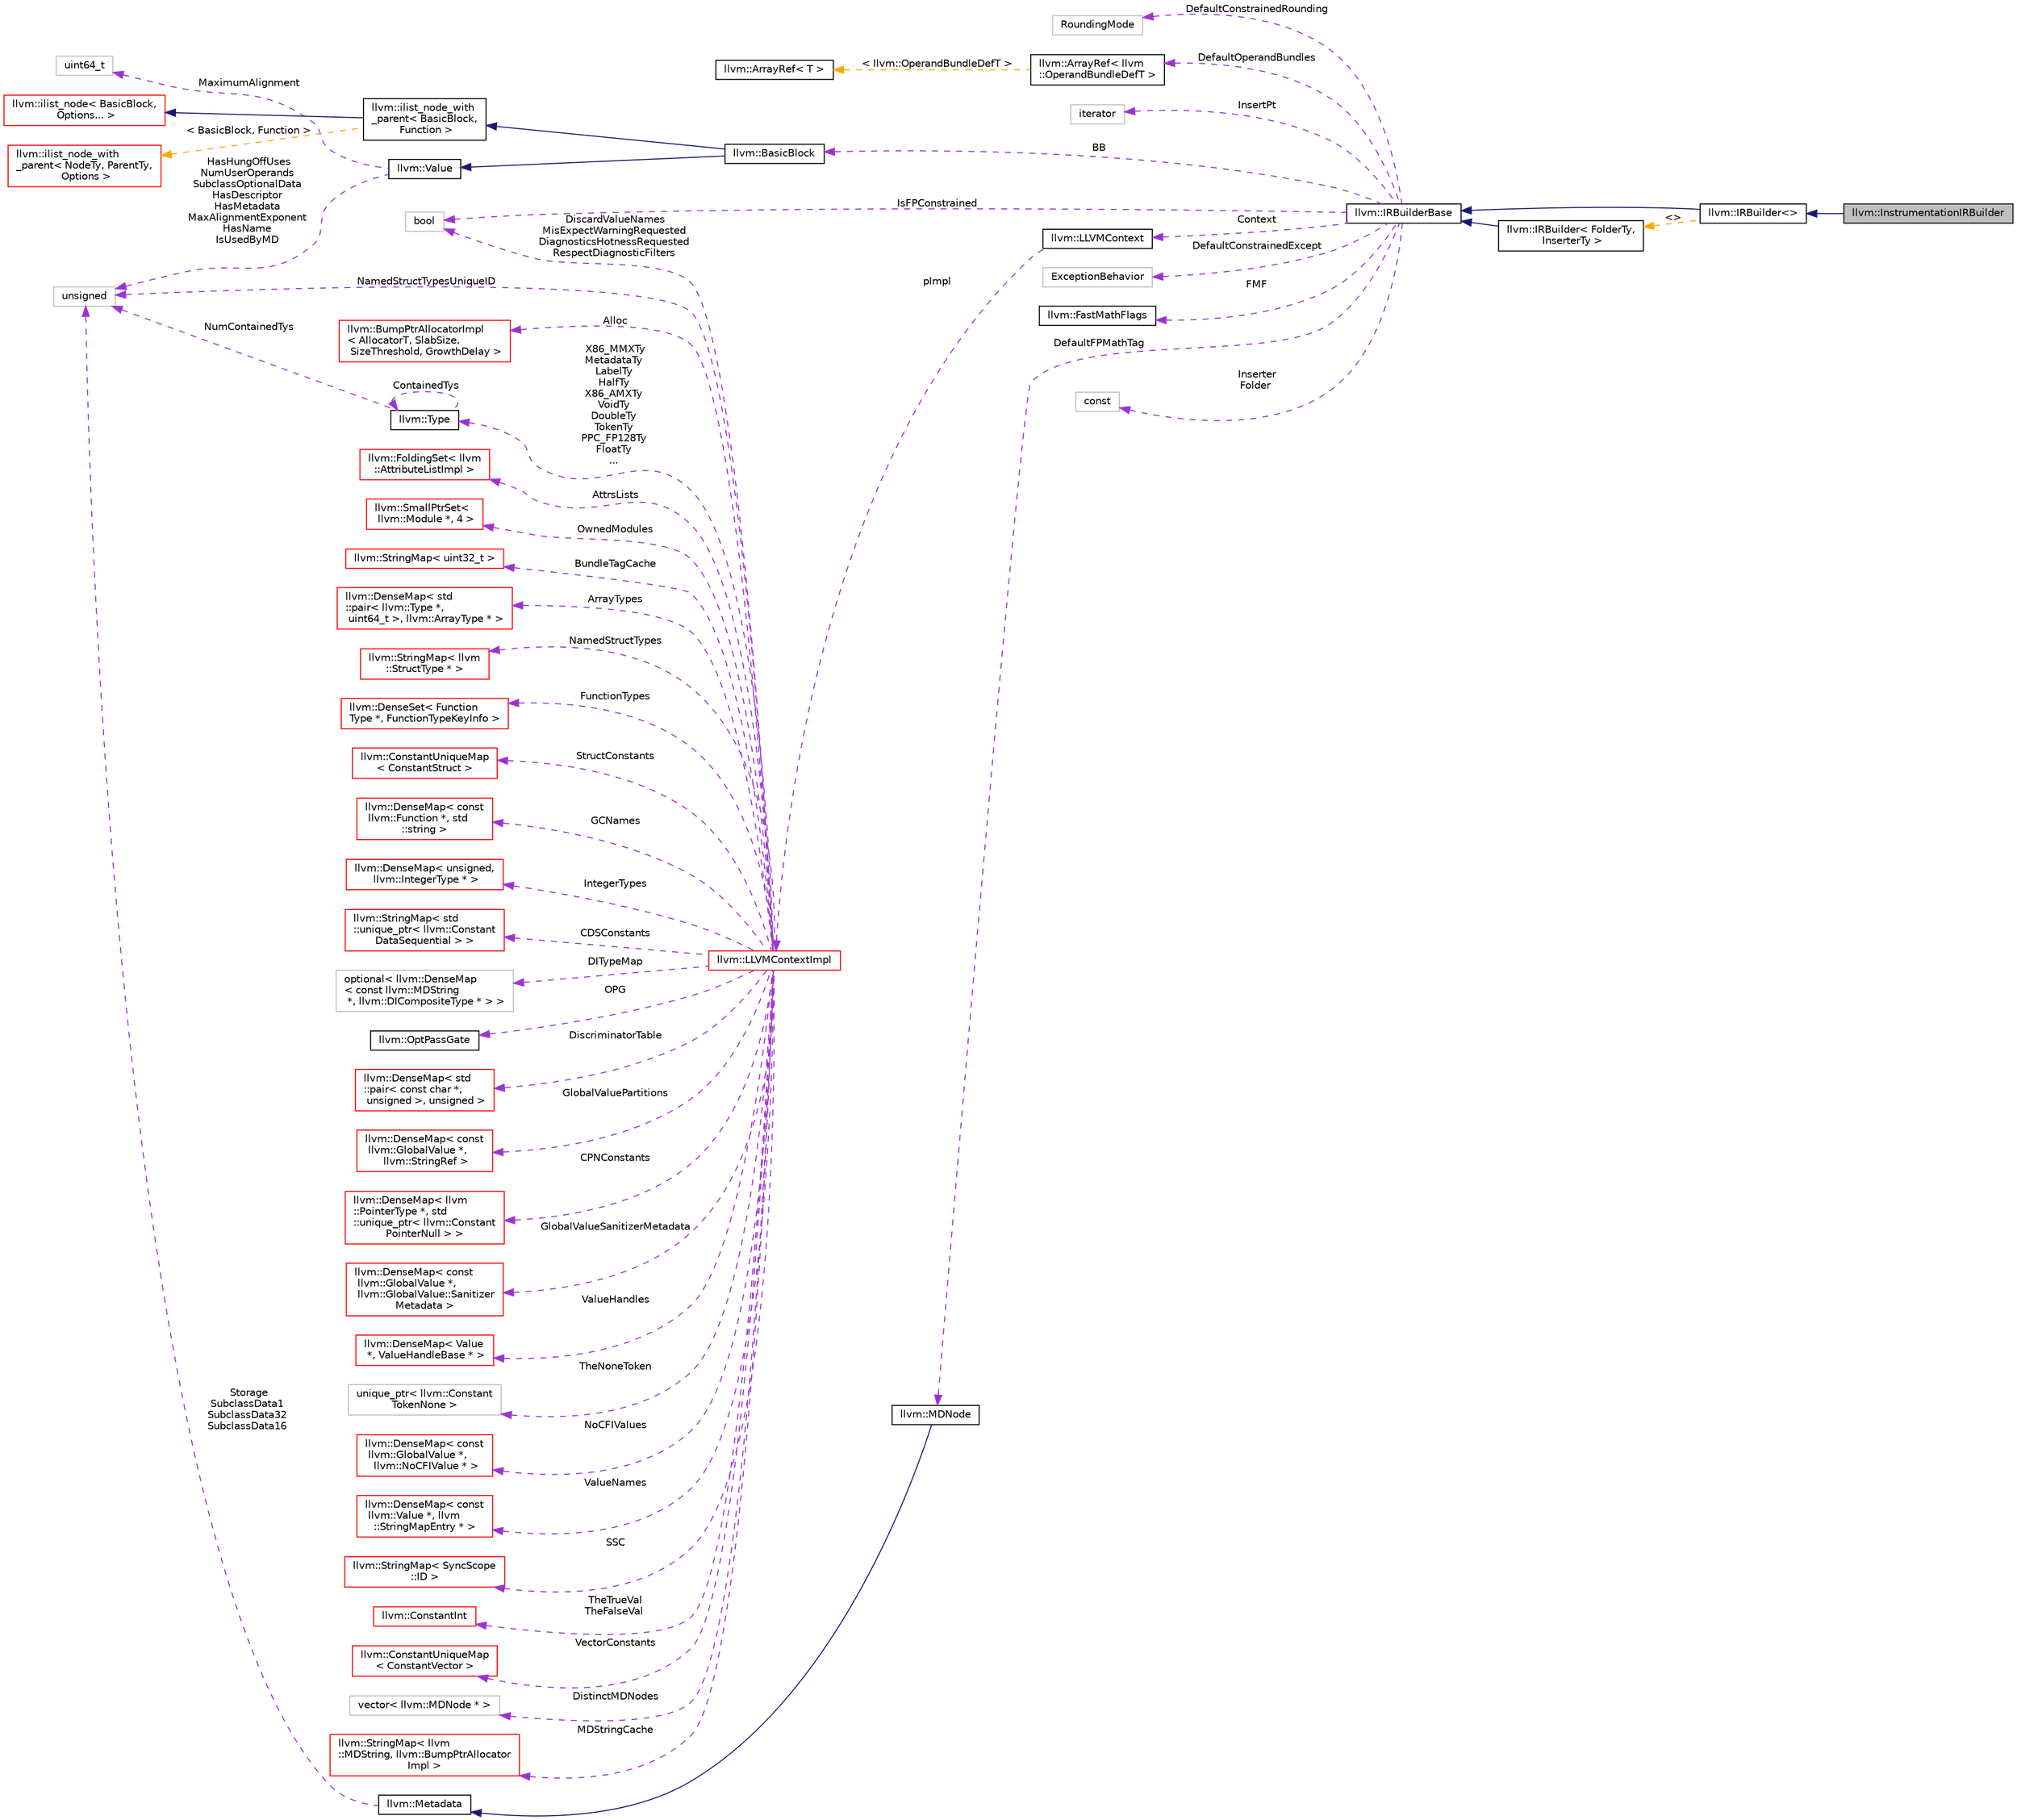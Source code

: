 digraph "llvm::InstrumentationIRBuilder"
{
 // LATEX_PDF_SIZE
  bgcolor="transparent";
  edge [fontname="Helvetica",fontsize="10",labelfontname="Helvetica",labelfontsize="10"];
  node [fontname="Helvetica",fontsize="10",shape=record];
  rankdir="LR";
  Node1 [label="llvm::InstrumentationIRBuilder",height=0.2,width=0.4,color="black", fillcolor="grey75", style="filled", fontcolor="black",tooltip=" "];
  Node2 -> Node1 [dir="back",color="midnightblue",fontsize="10",style="solid",fontname="Helvetica"];
  Node2 [label="llvm::IRBuilder\<\>",height=0.2,width=0.4,color="black",URL="$classllvm_1_1IRBuilder.html",tooltip=" "];
  Node3 -> Node2 [dir="back",color="midnightblue",fontsize="10",style="solid",fontname="Helvetica"];
  Node3 [label="llvm::IRBuilderBase",height=0.2,width=0.4,color="black",URL="$classllvm_1_1IRBuilderBase.html",tooltip="Common base class shared among various IRBuilders."];
  Node4 -> Node3 [dir="back",color="darkorchid3",fontsize="10",style="dashed",label=" DefaultConstrainedRounding" ,fontname="Helvetica"];
  Node4 [label="RoundingMode",height=0.2,width=0.4,color="grey75",tooltip=" "];
  Node5 -> Node3 [dir="back",color="darkorchid3",fontsize="10",style="dashed",label=" DefaultOperandBundles" ,fontname="Helvetica"];
  Node5 [label="llvm::ArrayRef\< llvm\l::OperandBundleDefT \>",height=0.2,width=0.4,color="black",URL="$classllvm_1_1ArrayRef.html",tooltip=" "];
  Node6 -> Node5 [dir="back",color="orange",fontsize="10",style="dashed",label=" \< llvm::OperandBundleDefT \>" ,fontname="Helvetica"];
  Node6 [label="llvm::ArrayRef\< T \>",height=0.2,width=0.4,color="black",URL="$classllvm_1_1ArrayRef.html",tooltip="ArrayRef - Represent a constant reference to an array (0 or more elements consecutively in memory),..."];
  Node7 -> Node3 [dir="back",color="darkorchid3",fontsize="10",style="dashed",label=" InsertPt" ,fontname="Helvetica"];
  Node7 [label="iterator",height=0.2,width=0.4,color="grey75",tooltip=" "];
  Node8 -> Node3 [dir="back",color="darkorchid3",fontsize="10",style="dashed",label=" BB" ,fontname="Helvetica"];
  Node8 [label="llvm::BasicBlock",height=0.2,width=0.4,color="black",URL="$classllvm_1_1BasicBlock.html",tooltip="LLVM Basic Block Representation."];
  Node9 -> Node8 [dir="back",color="midnightblue",fontsize="10",style="solid",fontname="Helvetica"];
  Node9 [label="llvm::Value",height=0.2,width=0.4,color="black",URL="$classllvm_1_1Value.html",tooltip="LLVM Value Representation."];
  Node10 -> Node9 [dir="back",color="darkorchid3",fontsize="10",style="dashed",label=" MaximumAlignment" ,fontname="Helvetica"];
  Node10 [label="uint64_t",height=0.2,width=0.4,color="grey75",tooltip=" "];
  Node11 -> Node9 [dir="back",color="darkorchid3",fontsize="10",style="dashed",label=" HasHungOffUses\nNumUserOperands\nSubclassOptionalData\nHasDescriptor\nHasMetadata\nMaxAlignmentExponent\nHasName\nIsUsedByMD" ,fontname="Helvetica"];
  Node11 [label="unsigned",height=0.2,width=0.4,color="grey75",tooltip=" "];
  Node12 -> Node8 [dir="back",color="midnightblue",fontsize="10",style="solid",fontname="Helvetica"];
  Node12 [label="llvm::ilist_node_with\l_parent\< BasicBlock,\l Function \>",height=0.2,width=0.4,color="black",URL="$classllvm_1_1ilist__node__with__parent.html",tooltip=" "];
  Node13 -> Node12 [dir="back",color="midnightblue",fontsize="10",style="solid",fontname="Helvetica"];
  Node13 [label="llvm::ilist_node\< BasicBlock,\l Options... \>",height=0.2,width=0.4,color="red",URL="$classllvm_1_1ilist__node.html",tooltip=" "];
  Node21 -> Node12 [dir="back",color="orange",fontsize="10",style="dashed",label=" \< BasicBlock, Function \>" ,fontname="Helvetica"];
  Node21 [label="llvm::ilist_node_with\l_parent\< NodeTy, ParentTy,\l Options \>",height=0.2,width=0.4,color="red",URL="$classllvm_1_1ilist__node__with__parent.html",tooltip="An ilist node that can access its parent list."];
  Node25 -> Node3 [dir="back",color="darkorchid3",fontsize="10",style="dashed",label=" IsFPConstrained" ,fontname="Helvetica"];
  Node25 [label="bool",height=0.2,width=0.4,color="grey75",tooltip=" "];
  Node26 -> Node3 [dir="back",color="darkorchid3",fontsize="10",style="dashed",label=" Context" ,fontname="Helvetica"];
  Node26 [label="llvm::LLVMContext",height=0.2,width=0.4,color="black",URL="$classllvm_1_1LLVMContext.html",tooltip="This is an important class for using LLVM in a threaded context."];
  Node27 -> Node26 [dir="back",color="darkorchid3",fontsize="10",style="dashed",label=" pImpl" ,fontname="Helvetica"];
  Node27 [label="llvm::LLVMContextImpl",height=0.2,width=0.4,color="red",URL="$classllvm_1_1LLVMContextImpl.html",tooltip=" "];
  Node28 -> Node27 [dir="back",color="darkorchid3",fontsize="10",style="dashed",label=" Alloc" ,fontname="Helvetica"];
  Node28 [label="llvm::BumpPtrAllocatorImpl\l\< AllocatorT, SlabSize,\l SizeThreshold, GrowthDelay \>",height=0.2,width=0.4,color="red",URL="$classllvm_1_1BumpPtrAllocatorImpl.html",tooltip="Allocate memory in an ever growing pool, as if by bump-pointer."];
  Node36 -> Node27 [dir="back",color="darkorchid3",fontsize="10",style="dashed",label=" X86_MMXTy\nMetadataTy\nLabelTy\nHalfTy\nX86_AMXTy\nVoidTy\nDoubleTy\nTokenTy\nPPC_FP128Ty\nFloatTy\n..." ,fontname="Helvetica"];
  Node36 [label="llvm::Type",height=0.2,width=0.4,color="black",URL="$classllvm_1_1Type.html",tooltip="The instances of the Type class are immutable: once they are created, they are never changed."];
  Node36 -> Node36 [dir="back",color="darkorchid3",fontsize="10",style="dashed",label=" ContainedTys" ,fontname="Helvetica"];
  Node11 -> Node36 [dir="back",color="darkorchid3",fontsize="10",style="dashed",label=" NumContainedTys" ,fontname="Helvetica"];
  Node37 -> Node27 [dir="back",color="darkorchid3",fontsize="10",style="dashed",label=" AttrsLists" ,fontname="Helvetica"];
  Node37 [label="llvm::FoldingSet\< llvm\l::AttributeListImpl \>",height=0.2,width=0.4,color="red",URL="$classllvm_1_1FoldingSet.html",tooltip=" "];
  Node44 -> Node27 [dir="back",color="darkorchid3",fontsize="10",style="dashed",label=" OwnedModules" ,fontname="Helvetica"];
  Node44 [label="llvm::SmallPtrSet\<\l llvm::Module *, 4 \>",height=0.2,width=0.4,color="red",URL="$classllvm_1_1SmallPtrSet.html",tooltip=" "];
  Node51 -> Node27 [dir="back",color="darkorchid3",fontsize="10",style="dashed",label=" BundleTagCache" ,fontname="Helvetica"];
  Node51 [label="llvm::StringMap\< uint32_t \>",height=0.2,width=0.4,color="red",URL="$classllvm_1_1StringMap.html",tooltip=" "];
  Node56 -> Node27 [dir="back",color="darkorchid3",fontsize="10",style="dashed",label=" ArrayTypes" ,fontname="Helvetica"];
  Node56 [label="llvm::DenseMap\< std\l::pair\< llvm::Type *,\l uint64_t \>, llvm::ArrayType * \>",height=0.2,width=0.4,color="red",URL="$classllvm_1_1DenseMap.html",tooltip=" "];
  Node61 -> Node27 [dir="back",color="darkorchid3",fontsize="10",style="dashed",label=" NamedStructTypes" ,fontname="Helvetica"];
  Node61 [label="llvm::StringMap\< llvm\l::StructType * \>",height=0.2,width=0.4,color="red",URL="$classllvm_1_1StringMap.html",tooltip=" "];
  Node62 -> Node27 [dir="back",color="darkorchid3",fontsize="10",style="dashed",label=" FunctionTypes" ,fontname="Helvetica"];
  Node62 [label="llvm::DenseSet\< Function\lType *, FunctionTypeKeyInfo \>",height=0.2,width=0.4,color="red",URL="$classllvm_1_1DenseSet.html",tooltip=" "];
  Node67 -> Node27 [dir="back",color="darkorchid3",fontsize="10",style="dashed",label=" StructConstants" ,fontname="Helvetica"];
  Node67 [label="llvm::ConstantUniqueMap\l\< ConstantStruct \>",height=0.2,width=0.4,color="red",URL="$classllvm_1_1ConstantUniqueMap.html",tooltip=" "];
  Node69 -> Node27 [dir="back",color="darkorchid3",fontsize="10",style="dashed",label=" GCNames" ,fontname="Helvetica"];
  Node69 [label="llvm::DenseMap\< const\l llvm::Function *, std\l::string \>",height=0.2,width=0.4,color="red",URL="$classllvm_1_1DenseMap.html",tooltip=" "];
  Node71 -> Node27 [dir="back",color="darkorchid3",fontsize="10",style="dashed",label=" IntegerTypes" ,fontname="Helvetica"];
  Node71 [label="llvm::DenseMap\< unsigned,\l llvm::IntegerType * \>",height=0.2,width=0.4,color="red",URL="$classllvm_1_1DenseMap.html",tooltip=" "];
  Node73 -> Node27 [dir="back",color="darkorchid3",fontsize="10",style="dashed",label=" CDSConstants" ,fontname="Helvetica"];
  Node73 [label="llvm::StringMap\< std\l::unique_ptr\< llvm::Constant\lDataSequential \> \>",height=0.2,width=0.4,color="red",URL="$classllvm_1_1StringMap.html",tooltip=" "];
  Node74 -> Node27 [dir="back",color="darkorchid3",fontsize="10",style="dashed",label=" DITypeMap" ,fontname="Helvetica"];
  Node74 [label="optional\< llvm::DenseMap\l\< const llvm::MDString\l *, llvm::DICompositeType * \> \>",height=0.2,width=0.4,color="grey75",tooltip=" "];
  Node75 -> Node27 [dir="back",color="darkorchid3",fontsize="10",style="dashed",label=" OPG" ,fontname="Helvetica"];
  Node75 [label="llvm::OptPassGate",height=0.2,width=0.4,color="black",URL="$classllvm_1_1OptPassGate.html",tooltip="Extensions to this class implement mechanisms to disable passes and individual optimizations at compi..."];
  Node76 -> Node27 [dir="back",color="darkorchid3",fontsize="10",style="dashed",label=" DiscriminatorTable" ,fontname="Helvetica"];
  Node76 [label="llvm::DenseMap\< std\l::pair\< const char *,\l unsigned \>, unsigned \>",height=0.2,width=0.4,color="red",URL="$classllvm_1_1DenseMap.html",tooltip=" "];
  Node78 -> Node27 [dir="back",color="darkorchid3",fontsize="10",style="dashed",label=" GlobalValuePartitions" ,fontname="Helvetica"];
  Node78 [label="llvm::DenseMap\< const\l llvm::GlobalValue *,\l llvm::StringRef \>",height=0.2,width=0.4,color="red",URL="$classllvm_1_1DenseMap.html",tooltip=" "];
  Node80 -> Node27 [dir="back",color="darkorchid3",fontsize="10",style="dashed",label=" CPNConstants" ,fontname="Helvetica"];
  Node80 [label="llvm::DenseMap\< llvm\l::PointerType *, std\l::unique_ptr\< llvm::Constant\lPointerNull \> \>",height=0.2,width=0.4,color="red",URL="$classllvm_1_1DenseMap.html",tooltip=" "];
  Node82 -> Node27 [dir="back",color="darkorchid3",fontsize="10",style="dashed",label=" GlobalValueSanitizerMetadata" ,fontname="Helvetica"];
  Node82 [label="llvm::DenseMap\< const\l llvm::GlobalValue *,\l llvm::GlobalValue::Sanitizer\lMetadata \>",height=0.2,width=0.4,color="red",URL="$classllvm_1_1DenseMap.html",tooltip=" "];
  Node84 -> Node27 [dir="back",color="darkorchid3",fontsize="10",style="dashed",label=" ValueHandles" ,fontname="Helvetica"];
  Node84 [label="llvm::DenseMap\< Value\l *, ValueHandleBase * \>",height=0.2,width=0.4,color="red",URL="$classllvm_1_1DenseMap.html",tooltip=" "];
  Node86 -> Node27 [dir="back",color="darkorchid3",fontsize="10",style="dashed",label=" TheNoneToken" ,fontname="Helvetica"];
  Node86 [label="unique_ptr\< llvm::Constant\lTokenNone \>",height=0.2,width=0.4,color="grey75",tooltip=" "];
  Node87 -> Node27 [dir="back",color="darkorchid3",fontsize="10",style="dashed",label=" NoCFIValues" ,fontname="Helvetica"];
  Node87 [label="llvm::DenseMap\< const\l llvm::GlobalValue *,\l llvm::NoCFIValue * \>",height=0.2,width=0.4,color="red",URL="$classllvm_1_1DenseMap.html",tooltip=" "];
  Node89 -> Node27 [dir="back",color="darkorchid3",fontsize="10",style="dashed",label=" ValueNames" ,fontname="Helvetica"];
  Node89 [label="llvm::DenseMap\< const\l llvm::Value *, llvm\l::StringMapEntry * \>",height=0.2,width=0.4,color="red",URL="$classllvm_1_1DenseMap.html",tooltip=" "];
  Node91 -> Node27 [dir="back",color="darkorchid3",fontsize="10",style="dashed",label=" SSC" ,fontname="Helvetica"];
  Node91 [label="llvm::StringMap\< SyncScope\l::ID \>",height=0.2,width=0.4,color="red",URL="$classllvm_1_1StringMap.html",tooltip=" "];
  Node92 -> Node27 [dir="back",color="darkorchid3",fontsize="10",style="dashed",label=" TheTrueVal\nTheFalseVal" ,fontname="Helvetica"];
  Node92 [label="llvm::ConstantInt",height=0.2,width=0.4,color="red",URL="$classllvm_1_1ConstantInt.html",tooltip="This is the shared class of boolean and integer constants."];
  Node96 -> Node27 [dir="back",color="darkorchid3",fontsize="10",style="dashed",label=" VectorConstants" ,fontname="Helvetica"];
  Node96 [label="llvm::ConstantUniqueMap\l\< ConstantVector \>",height=0.2,width=0.4,color="red",URL="$classllvm_1_1ConstantUniqueMap.html",tooltip=" "];
  Node97 -> Node27 [dir="back",color="darkorchid3",fontsize="10",style="dashed",label=" DistinctMDNodes" ,fontname="Helvetica"];
  Node97 [label="vector\< llvm::MDNode * \>",height=0.2,width=0.4,color="grey75",tooltip=" "];
  Node98 -> Node27 [dir="back",color="darkorchid3",fontsize="10",style="dashed",label=" MDStringCache" ,fontname="Helvetica"];
  Node98 [label="llvm::StringMap\< llvm\l::MDString, llvm::BumpPtrAllocator\lImpl \>",height=0.2,width=0.4,color="red",URL="$classllvm_1_1StringMap.html",tooltip=" "];
  Node25 -> Node27 [dir="back",color="darkorchid3",fontsize="10",style="dashed",label=" DiscardValueNames\nMisExpectWarningRequested\nDiagnosticsHotnessRequested\nRespectDiagnosticFilters" ,fontname="Helvetica"];
  Node11 -> Node27 [dir="back",color="darkorchid3",fontsize="10",style="dashed",label=" NamedStructTypesUniqueID" ,fontname="Helvetica"];
  Node153 -> Node3 [dir="back",color="darkorchid3",fontsize="10",style="dashed",label=" DefaultConstrainedExcept" ,fontname="Helvetica"];
  Node153 [label="ExceptionBehavior",height=0.2,width=0.4,color="grey75",tooltip=" "];
  Node154 -> Node3 [dir="back",color="darkorchid3",fontsize="10",style="dashed",label=" FMF" ,fontname="Helvetica"];
  Node154 [label="llvm::FastMathFlags",height=0.2,width=0.4,color="black",URL="$classllvm_1_1FastMathFlags.html",tooltip="Convenience struct for specifying and reasoning about fast-math flags."];
  Node155 -> Node3 [dir="back",color="darkorchid3",fontsize="10",style="dashed",label=" DefaultFPMathTag" ,fontname="Helvetica"];
  Node155 [label="llvm::MDNode",height=0.2,width=0.4,color="black",URL="$classllvm_1_1MDNode.html",tooltip="Metadata node."];
  Node156 -> Node155 [dir="back",color="midnightblue",fontsize="10",style="solid",fontname="Helvetica"];
  Node156 [label="llvm::Metadata",height=0.2,width=0.4,color="black",URL="$classllvm_1_1Metadata.html",tooltip="Root of the metadata hierarchy."];
  Node11 -> Node156 [dir="back",color="darkorchid3",fontsize="10",style="dashed",label=" Storage\nSubclassData1\nSubclassData32\nSubclassData16" ,fontname="Helvetica"];
  Node48 -> Node3 [dir="back",color="darkorchid3",fontsize="10",style="dashed",label=" Inserter\nFolder" ,fontname="Helvetica"];
  Node48 [label="const",height=0.2,width=0.4,color="grey75",tooltip=" "];
  Node157 -> Node2 [dir="back",color="orange",fontsize="10",style="dashed",label=" \<\>" ,fontname="Helvetica"];
  Node157 [label="llvm::IRBuilder\< FolderTy,\l InserterTy \>",height=0.2,width=0.4,color="black",URL="$classllvm_1_1IRBuilder.html",tooltip="This provides a uniform API for creating instructions and inserting them into a basic block: either a..."];
  Node3 -> Node157 [dir="back",color="midnightblue",fontsize="10",style="solid",fontname="Helvetica"];
}
